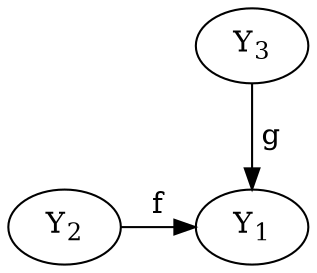 digraph {
  Y4 -> Y3 [style=invis];
  Y3 -> Y1 [label=" g "];
  Y4 -> Y2 [style=invis];
  Y2 -> Y1 [label=" f "];
  Y1 [label=<Y<sub>1</sub>>];
  Y2 [label=<Y<sub>2</sub>>];
  Y3 [label=<Y<sub>3</sub>>];
  Y4 [label=""; shape="plaintext"];
  {rank=same; Y4; Y3};
  {rank=same; Y2; Y1};
}
